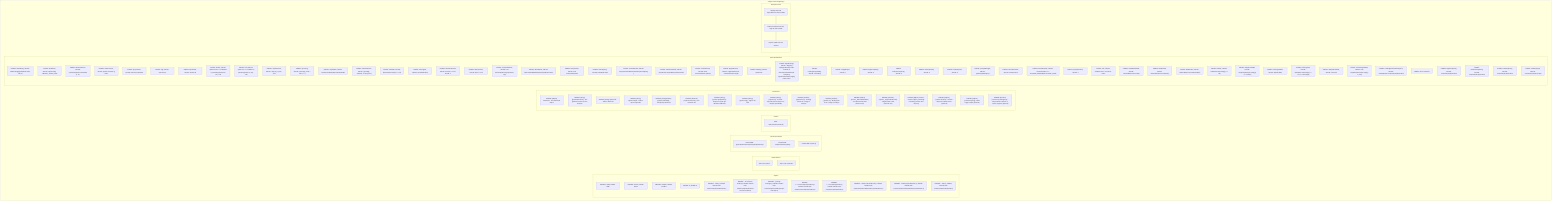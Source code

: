 flowchart TB
    subgraph Imports["Imports"]
        I1["IMPORT: chalk, FROM: chalk"]
        I2["IMPORT: boxen, FROM: boxen"]
        I3["IMPORT: readline, FROM: readline"]
        I4["IMPORT: fs, FROM: fs"]
        I5["IMPORT: ../utils.js, FROM: /claude-task-master/scripts/modules/utils.js"]
        I6["IMPORT: ../ai-services-unified.js, FROM: /claude-task-master/scripts/modules/ai-services-unified.js"]
        I7["IMPORT: ../prompt-manager.js, FROM: /claude-task-master/scripts/modules/prompt-manager.js"]
        I8["IMPORT: ../../../src/constants/providers.js, FROM: /claude-task-master/src/constants/providers.js"]
        I9["IMPORT: ../../../src/utils/path-utils.js, FROM: /claude-task-master/src/utils/path-utils.js"]
        I10["IMPORT: ../utils/contextGatherer.js, FROM: /claude-task-master/scripts/modules/utils/contextGatherer.js"]
        I11["IMPORT: ../utils/fuzzyTaskSearch.js, FROM: /claude-task-master/scripts/modules/utils/fuzzyTaskSearch.js"]
        I12["IMPORT: ../utils.js, FROM: /claude-task-master/scripts/modules/utils.js"]
    end
    subgraph Dependencies["Dependencies"]
        D1["DEP: File system"]
        D2["DEP: Path resolution"]
    end
    subgraph FunctionsDefined["Functions Defined"]
        FU1["FUNCTION: generateInternalComplexityAnalysisPrompt"]
        FU2["FUNCTION: analyzeTaskComplexity"]
        FU3["FUNCTION: reportLog"]
    end
    subgraph Exports["Exports"]
        E1["EXP: analyzeTaskComplexity"]
    end
    subgraph Parameters["Parameters"]
        P1["PARAM: {Object} tasksData - The tasks data object."]
        P2["PARAM: {string} [gatheredContext] - The gathered context for the analysis."]
        P3["PARAM: {string} options.file - Path to tasks file"]
        P4["PARAM: {string} options.output - Path to report output file"]
        P5["PARAM: {string|number} [options.threshold] - Complexity threshold"]
        P6["PARAM: {boolean} [options.research] - Use research role"]
        P7["PARAM: {string} [options.projectRoot] - Project root path (for MCP/env fallback)."]
        P8["PARAM: {string} [options.tag] - Tag for the task"]
        P9["PARAM: {string} [options.id] - Comma-separated list of task IDs to analyze specifically"]
        P10["PARAM: {number} [options.from] - Starting task ID in a range to analyze"]
        P11["PARAM: {number} [options.to] - Ending task ID in a range to analyze"]
        P12["PARAM: {Object} [options._filteredTasksData] - Pre-filtered task data (internal use)"]
        P13["PARAM: {number} [options._originalTaskCount] - Original task count (internal use)"]
        P14["PARAM: {Object} context - Context object, potentially containing session and mcpLog"]
        P15["PARAM: {Object} [context.session] - Session object from MCP server (optional)"]
        P16["PARAM: {Object} [context.mcpLog] - MCP logger object (optional)"]
        P17["PARAM: {function} [context.reportProgress] - Deprecated: Function to report progress (ignored)"]
    end
    subgraph Constants["Const Declarations"]
        C1["CONST: tasksString, VALUE: JSON.stringify(tasksData.tasks, null, 2)"]
        C2["CONST: tasksPath, VALUE: options.file || LEGACY_TASKS_FILE"]
        C3["CONST: thresholdScore, VALUE: parseFloat(options.threshold || '5')"]
        C4["CONST: useResearch, VALUE: options.research || false"]
        C5["CONST: projectRoot, VALUE: options.projectRoot"]
        C6["CONST: tag, VALUE: options.tag"]
        C7["CONST: specificIds, VALUE: options.id"]
        C8["CONST: fromId, VALUE: options.from !== undefined ? parseInt(options.from, 10) : null"]
        C9["CONST: toId, VALUE: options.to !== undefined ? parseInt(options.to, 10) : null"]
        C10["CONST: outputFormat, VALUE: mcpLog ? 'json' : 'text'"]
        C11["CONST: reportLog, VALUE: (message, level = 'info') => {"]
        C12["CONST: outputPath, VALUE: resolveComplexityReportOutputPath("]
        C13["CONST: activeStatuses, VALUE: ['pending', 'blocked', 'in-progress']"]
        C14["CONST: foundIds, VALUE: filteredTasks.map((t) => t.id)"]
        C15["CONST: missingIds, VALUE: specificIds.filter("]
        C16["CONST: effectiveFromId, VALUE: fromId !== null ? fromId : 1"]
        C17["CONST: effectiveToId, VALUE: toId !== null"]
        C18["CONST: contextGatherer, VALUE: new ContextGatherer(projectRoot, tag)"]
        C19["CONST: allTasksFlat, VALUE: flattenTasksWithSubtasks(originalData.tasks)"]
        C20["CONST: fuzzySearch, VALUE: new FuzzyTaskSearch("]
        C21["CONST: searchQuery, VALUE: tasksData.tasks"]
        C22["CONST: searchResults, VALUE: fuzzySearch.findRelevantTasks(searchQuery, {"]
        C23["CONST: relevantTaskIds, VALUE: fuzzySearch.getTaskIds(searchResults)"]
        C24["CONST: contextResult, VALUE: await contextGatherer.gather({"]
        C25["CONST: skippedCount, VALUE: originalTaskCount - tasksData.tasks.length"]
        C26["CONST: filterMsg, VALUE: specificIds"]
        C27["CONST: skipMessage, VALUE: `Skipping ${skippedCount} tasks marked as done/cancelled/deferred. Analyzing ${tasksData.tasks.length} active tasks.`"]
        C28["CONST: existingAnalysisMap, VALUE: new Map()"]
        C29["CONST: emptyReport, VALUE: {"]
        C30["CONST: highComplexity, VALUE: 0"]
        C31["CONST: mediumComplexity, VALUE: 0"]
        C32["CONST: lowComplexity, VALUE: 0"]
        C33["CONST: totalAnalyzed, VALUE: 0"]
        C34["CONST: promptManager, VALUE: getPromptManager()"]
        C35["CONST: currentProvider, VALUE: useResearch"]
        C36["CONST: isClaudeCode, VALUE: currentProvider === CUSTOM_PROVIDERS.CLAUDE_CODE"]
        C37["CONST: promptParams, VALUE: {"]
        C38["CONST: role, VALUE: useResearch ? 'research' : 'main'"]
        C39["CONST: codeBlockMatch, VALUE: cleanedResponse.match("]
        C40["CONST: firstBracket, VALUE: cleanedResponse.indexOf('[')"]
        C41["CONST: lastBracket, VALUE: cleanedResponse.lastIndexOf(']')"]
        C42["CONST: taskIds, VALUE: tasksData.tasks.map((t) => t.id)"]
        C43["CONST: analysisTaskIds, VALUE: complexityAnalysis.map((a) => a.taskId)"]
        C44["CONST: missingTaskIds, VALUE: taskIds.filter("]
        C45["CONST: missingTask, VALUE: tasksData.tasks.find((t) => t.id === missingId)"]
        C46["CONST: analyzedTaskIds, VALUE: new Set("]
        C47["CONST: currentTagTaskIds, VALUE: new Set(tasksData.tasks.map((t) => t.id))"]
        C48["CONST: existingEntriesNotAnalyzed, VALUE: existingReport.complexityAnalysis.filter("]
        C49["CONST: report, VALUE: {"]
        C50["CONST: highComplexity, VALUE: complexityAnalysis.filter("]
        C51["CONST: mediumComplexity, VALUE: complexityAnalysis.filter("]
        C52["CONST: lowComplexity, VALUE: complexityAnalysis.filter("]
        C53["CONST: totalAnalyzed, VALUE: complexityAnalysis.length"]
    end
    subgraph ExecutionFlow["Execution Flow"]
        FL1["Identify and load dependencies and modules"]
        FL2["Define functions and core logic for this module"]
        FL3["Expose public API via exports"]
    end
    subgraph FileName["analyze-task-complexity.js"]
        Imports
        Dependencies
        FunctionsDefined
        Exports
        Parameters
        Constants
        ExecutionFlow
    end
    FL1 --> FL2
    FL2 --> FL3